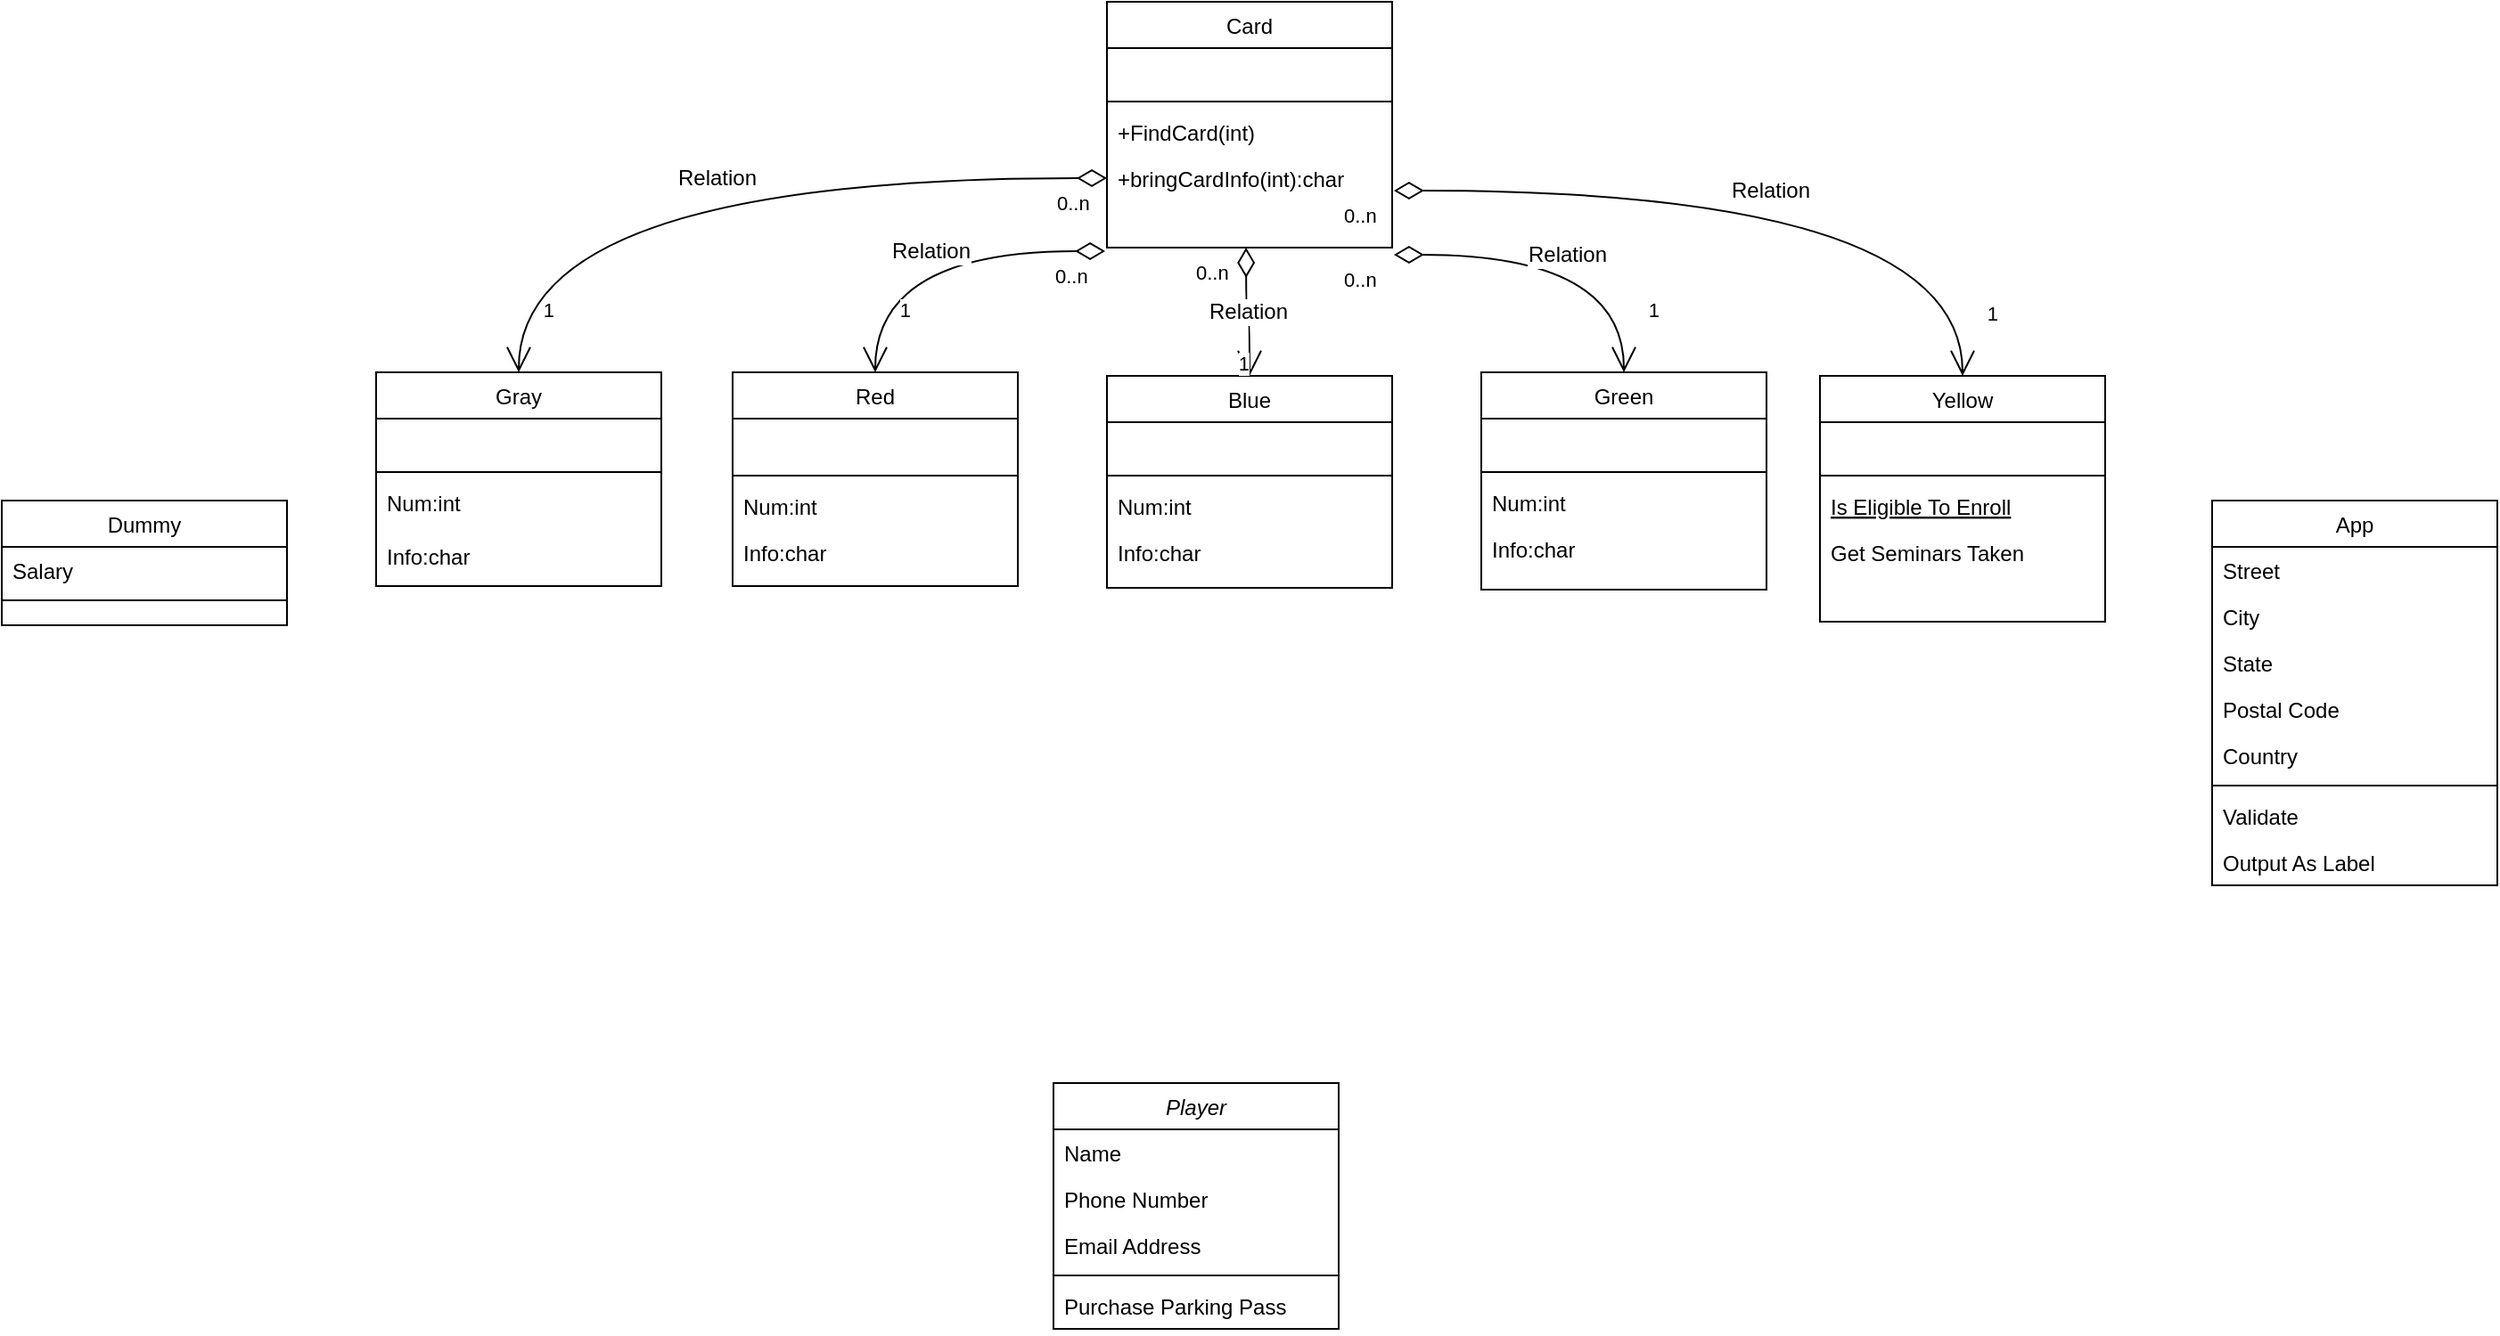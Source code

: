 <mxfile version="24.2.5" type="github">
  <diagram id="C5RBs43oDa-KdzZeNtuy" name="Page-1">
    <mxGraphModel dx="2213" dy="2012" grid="1" gridSize="10" guides="1" tooltips="1" connect="1" arrows="1" fold="1" page="1" pageScale="1" pageWidth="827" pageHeight="1169" math="0" shadow="0">
      <root>
        <mxCell id="WIyWlLk6GJQsqaUBKTNV-0" />
        <mxCell id="WIyWlLk6GJQsqaUBKTNV-1" parent="WIyWlLk6GJQsqaUBKTNV-0" />
        <mxCell id="zkfFHV4jXpPFQw0GAbJ--0" value="Player" style="swimlane;fontStyle=2;align=center;verticalAlign=top;childLayout=stackLayout;horizontal=1;startSize=26;horizontalStack=0;resizeParent=1;resizeLast=0;collapsible=1;marginBottom=0;rounded=0;shadow=0;strokeWidth=1;" parent="WIyWlLk6GJQsqaUBKTNV-1" vertex="1">
          <mxGeometry x="340" y="447" width="160" height="138" as="geometry">
            <mxRectangle x="290" y="670" width="160" height="26" as="alternateBounds" />
          </mxGeometry>
        </mxCell>
        <mxCell id="zkfFHV4jXpPFQw0GAbJ--1" value="Name" style="text;align=left;verticalAlign=top;spacingLeft=4;spacingRight=4;overflow=hidden;rotatable=0;points=[[0,0.5],[1,0.5]];portConstraint=eastwest;" parent="zkfFHV4jXpPFQw0GAbJ--0" vertex="1">
          <mxGeometry y="26" width="160" height="26" as="geometry" />
        </mxCell>
        <mxCell id="zkfFHV4jXpPFQw0GAbJ--2" value="Phone Number" style="text;align=left;verticalAlign=top;spacingLeft=4;spacingRight=4;overflow=hidden;rotatable=0;points=[[0,0.5],[1,0.5]];portConstraint=eastwest;rounded=0;shadow=0;html=0;" parent="zkfFHV4jXpPFQw0GAbJ--0" vertex="1">
          <mxGeometry y="52" width="160" height="26" as="geometry" />
        </mxCell>
        <mxCell id="zkfFHV4jXpPFQw0GAbJ--3" value="Email Address" style="text;align=left;verticalAlign=top;spacingLeft=4;spacingRight=4;overflow=hidden;rotatable=0;points=[[0,0.5],[1,0.5]];portConstraint=eastwest;rounded=0;shadow=0;html=0;" parent="zkfFHV4jXpPFQw0GAbJ--0" vertex="1">
          <mxGeometry y="78" width="160" height="26" as="geometry" />
        </mxCell>
        <mxCell id="zkfFHV4jXpPFQw0GAbJ--4" value="" style="line;html=1;strokeWidth=1;align=left;verticalAlign=middle;spacingTop=-1;spacingLeft=3;spacingRight=3;rotatable=0;labelPosition=right;points=[];portConstraint=eastwest;" parent="zkfFHV4jXpPFQw0GAbJ--0" vertex="1">
          <mxGeometry y="104" width="160" height="8" as="geometry" />
        </mxCell>
        <mxCell id="zkfFHV4jXpPFQw0GAbJ--5" value="Purchase Parking Pass" style="text;align=left;verticalAlign=top;spacingLeft=4;spacingRight=4;overflow=hidden;rotatable=0;points=[[0,0.5],[1,0.5]];portConstraint=eastwest;" parent="zkfFHV4jXpPFQw0GAbJ--0" vertex="1">
          <mxGeometry y="112" width="160" height="26" as="geometry" />
        </mxCell>
        <mxCell id="zkfFHV4jXpPFQw0GAbJ--6" value="Card" style="swimlane;fontStyle=0;align=center;verticalAlign=top;childLayout=stackLayout;horizontal=1;startSize=26;horizontalStack=0;resizeParent=1;resizeLast=0;collapsible=1;marginBottom=0;rounded=0;shadow=0;strokeWidth=1;" parent="WIyWlLk6GJQsqaUBKTNV-1" vertex="1">
          <mxGeometry x="370" y="-160" width="160" height="138" as="geometry">
            <mxRectangle x="270" y="50" width="160" height="26" as="alternateBounds" />
          </mxGeometry>
        </mxCell>
        <mxCell id="zkfFHV4jXpPFQw0GAbJ--8" value=" " style="text;align=left;verticalAlign=top;spacingLeft=4;spacingRight=4;overflow=hidden;rotatable=0;points=[[0,0.5],[1,0.5]];portConstraint=eastwest;rounded=0;shadow=0;html=0;" parent="zkfFHV4jXpPFQw0GAbJ--6" vertex="1">
          <mxGeometry y="26" width="160" height="26" as="geometry" />
        </mxCell>
        <mxCell id="zkfFHV4jXpPFQw0GAbJ--9" value="" style="line;html=1;strokeWidth=1;align=left;verticalAlign=middle;spacingTop=-1;spacingLeft=3;spacingRight=3;rotatable=0;labelPosition=right;points=[];portConstraint=eastwest;" parent="zkfFHV4jXpPFQw0GAbJ--6" vertex="1">
          <mxGeometry y="52" width="160" height="8" as="geometry" />
        </mxCell>
        <mxCell id="zkfFHV4jXpPFQw0GAbJ--10" value="+FindCard(int)" style="text;align=left;verticalAlign=top;spacingLeft=4;spacingRight=4;overflow=hidden;rotatable=0;points=[[0,0.5],[1,0.5]];portConstraint=eastwest;fontStyle=0" parent="zkfFHV4jXpPFQw0GAbJ--6" vertex="1">
          <mxGeometry y="60" width="160" height="26" as="geometry" />
        </mxCell>
        <mxCell id="zkfFHV4jXpPFQw0GAbJ--11" value="+bringCardInfo(int):char" style="text;align=left;verticalAlign=top;spacingLeft=4;spacingRight=4;overflow=hidden;rotatable=0;points=[[0,0.5],[1,0.5]];portConstraint=eastwest;" parent="zkfFHV4jXpPFQw0GAbJ--6" vertex="1">
          <mxGeometry y="86" width="160" height="26" as="geometry" />
        </mxCell>
        <mxCell id="uEOKxOXwt-DspOHRtUhr-36" value=" " style="text;align=left;verticalAlign=top;spacingLeft=4;spacingRight=4;overflow=hidden;rotatable=0;points=[[0,0.5],[1,0.5]];portConstraint=eastwest;" vertex="1" parent="zkfFHV4jXpPFQw0GAbJ--6">
          <mxGeometry y="112" width="160" height="26" as="geometry" />
        </mxCell>
        <mxCell id="zkfFHV4jXpPFQw0GAbJ--13" value="Dummy" style="swimlane;fontStyle=0;align=center;verticalAlign=top;childLayout=stackLayout;horizontal=1;startSize=26;horizontalStack=0;resizeParent=1;resizeLast=0;collapsible=1;marginBottom=0;rounded=0;shadow=0;strokeWidth=1;" parent="WIyWlLk6GJQsqaUBKTNV-1" vertex="1">
          <mxGeometry x="-250" y="120" width="160" height="70" as="geometry">
            <mxRectangle x="70" y="180" width="170" height="26" as="alternateBounds" />
          </mxGeometry>
        </mxCell>
        <mxCell id="zkfFHV4jXpPFQw0GAbJ--14" value="Salary" style="text;align=left;verticalAlign=top;spacingLeft=4;spacingRight=4;overflow=hidden;rotatable=0;points=[[0,0.5],[1,0.5]];portConstraint=eastwest;" parent="zkfFHV4jXpPFQw0GAbJ--13" vertex="1">
          <mxGeometry y="26" width="160" height="26" as="geometry" />
        </mxCell>
        <mxCell id="zkfFHV4jXpPFQw0GAbJ--15" value="" style="line;html=1;strokeWidth=1;align=left;verticalAlign=middle;spacingTop=-1;spacingLeft=3;spacingRight=3;rotatable=0;labelPosition=right;points=[];portConstraint=eastwest;" parent="zkfFHV4jXpPFQw0GAbJ--13" vertex="1">
          <mxGeometry y="52" width="160" height="8" as="geometry" />
        </mxCell>
        <mxCell id="zkfFHV4jXpPFQw0GAbJ--17" value="App" style="swimlane;fontStyle=0;align=center;verticalAlign=top;childLayout=stackLayout;horizontal=1;startSize=26;horizontalStack=0;resizeParent=1;resizeLast=0;collapsible=1;marginBottom=0;rounded=0;shadow=0;strokeWidth=1;" parent="WIyWlLk6GJQsqaUBKTNV-1" vertex="1">
          <mxGeometry x="990" y="120" width="160" height="216" as="geometry">
            <mxRectangle x="480" y="180" width="160" height="26" as="alternateBounds" />
          </mxGeometry>
        </mxCell>
        <mxCell id="zkfFHV4jXpPFQw0GAbJ--18" value="Street" style="text;align=left;verticalAlign=top;spacingLeft=4;spacingRight=4;overflow=hidden;rotatable=0;points=[[0,0.5],[1,0.5]];portConstraint=eastwest;" parent="zkfFHV4jXpPFQw0GAbJ--17" vertex="1">
          <mxGeometry y="26" width="160" height="26" as="geometry" />
        </mxCell>
        <mxCell id="zkfFHV4jXpPFQw0GAbJ--19" value="City" style="text;align=left;verticalAlign=top;spacingLeft=4;spacingRight=4;overflow=hidden;rotatable=0;points=[[0,0.5],[1,0.5]];portConstraint=eastwest;rounded=0;shadow=0;html=0;" parent="zkfFHV4jXpPFQw0GAbJ--17" vertex="1">
          <mxGeometry y="52" width="160" height="26" as="geometry" />
        </mxCell>
        <mxCell id="zkfFHV4jXpPFQw0GAbJ--20" value="State" style="text;align=left;verticalAlign=top;spacingLeft=4;spacingRight=4;overflow=hidden;rotatable=0;points=[[0,0.5],[1,0.5]];portConstraint=eastwest;rounded=0;shadow=0;html=0;" parent="zkfFHV4jXpPFQw0GAbJ--17" vertex="1">
          <mxGeometry y="78" width="160" height="26" as="geometry" />
        </mxCell>
        <mxCell id="zkfFHV4jXpPFQw0GAbJ--21" value="Postal Code" style="text;align=left;verticalAlign=top;spacingLeft=4;spacingRight=4;overflow=hidden;rotatable=0;points=[[0,0.5],[1,0.5]];portConstraint=eastwest;rounded=0;shadow=0;html=0;" parent="zkfFHV4jXpPFQw0GAbJ--17" vertex="1">
          <mxGeometry y="104" width="160" height="26" as="geometry" />
        </mxCell>
        <mxCell id="zkfFHV4jXpPFQw0GAbJ--22" value="Country" style="text;align=left;verticalAlign=top;spacingLeft=4;spacingRight=4;overflow=hidden;rotatable=0;points=[[0,0.5],[1,0.5]];portConstraint=eastwest;rounded=0;shadow=0;html=0;" parent="zkfFHV4jXpPFQw0GAbJ--17" vertex="1">
          <mxGeometry y="130" width="160" height="26" as="geometry" />
        </mxCell>
        <mxCell id="zkfFHV4jXpPFQw0GAbJ--23" value="" style="line;html=1;strokeWidth=1;align=left;verticalAlign=middle;spacingTop=-1;spacingLeft=3;spacingRight=3;rotatable=0;labelPosition=right;points=[];portConstraint=eastwest;" parent="zkfFHV4jXpPFQw0GAbJ--17" vertex="1">
          <mxGeometry y="156" width="160" height="8" as="geometry" />
        </mxCell>
        <mxCell id="zkfFHV4jXpPFQw0GAbJ--24" value="Validate" style="text;align=left;verticalAlign=top;spacingLeft=4;spacingRight=4;overflow=hidden;rotatable=0;points=[[0,0.5],[1,0.5]];portConstraint=eastwest;" parent="zkfFHV4jXpPFQw0GAbJ--17" vertex="1">
          <mxGeometry y="164" width="160" height="26" as="geometry" />
        </mxCell>
        <mxCell id="zkfFHV4jXpPFQw0GAbJ--25" value="Output As Label" style="text;align=left;verticalAlign=top;spacingLeft=4;spacingRight=4;overflow=hidden;rotatable=0;points=[[0,0.5],[1,0.5]];portConstraint=eastwest;" parent="zkfFHV4jXpPFQw0GAbJ--17" vertex="1">
          <mxGeometry y="190" width="160" height="26" as="geometry" />
        </mxCell>
        <mxCell id="uEOKxOXwt-DspOHRtUhr-0" value="Gray" style="swimlane;fontStyle=0;align=center;verticalAlign=top;childLayout=stackLayout;horizontal=1;startSize=26;horizontalStack=0;resizeParent=1;resizeLast=0;collapsible=1;marginBottom=0;rounded=0;shadow=0;strokeWidth=1;" vertex="1" parent="WIyWlLk6GJQsqaUBKTNV-1">
          <mxGeometry x="-40" y="48" width="160" height="120" as="geometry">
            <mxRectangle x="270" y="50" width="160" height="26" as="alternateBounds" />
          </mxGeometry>
        </mxCell>
        <mxCell id="uEOKxOXwt-DspOHRtUhr-2" value=" " style="text;align=left;verticalAlign=top;spacingLeft=4;spacingRight=4;overflow=hidden;rotatable=0;points=[[0,0.5],[1,0.5]];portConstraint=eastwest;rounded=0;shadow=0;html=0;" vertex="1" parent="uEOKxOXwt-DspOHRtUhr-0">
          <mxGeometry y="26" width="160" height="26" as="geometry" />
        </mxCell>
        <mxCell id="uEOKxOXwt-DspOHRtUhr-3" value="" style="line;html=1;strokeWidth=1;align=left;verticalAlign=middle;spacingTop=-1;spacingLeft=3;spacingRight=3;rotatable=0;labelPosition=right;points=[];portConstraint=eastwest;" vertex="1" parent="uEOKxOXwt-DspOHRtUhr-0">
          <mxGeometry y="52" width="160" height="8" as="geometry" />
        </mxCell>
        <mxCell id="uEOKxOXwt-DspOHRtUhr-4" value="Num:int " style="text;align=left;verticalAlign=top;spacingLeft=4;spacingRight=4;overflow=hidden;rotatable=0;points=[[0,0.5],[1,0.5]];portConstraint=eastwest;fontStyle=0" vertex="1" parent="uEOKxOXwt-DspOHRtUhr-0">
          <mxGeometry y="60" width="160" height="30" as="geometry" />
        </mxCell>
        <mxCell id="uEOKxOXwt-DspOHRtUhr-5" value="Info:char" style="text;align=left;verticalAlign=top;spacingLeft=4;spacingRight=4;overflow=hidden;rotatable=0;points=[[0,0.5],[1,0.5]];portConstraint=eastwest;" vertex="1" parent="uEOKxOXwt-DspOHRtUhr-0">
          <mxGeometry y="90" width="160" height="30" as="geometry" />
        </mxCell>
        <mxCell id="uEOKxOXwt-DspOHRtUhr-12" value="Red" style="swimlane;fontStyle=0;align=center;verticalAlign=top;childLayout=stackLayout;horizontal=1;startSize=26;horizontalStack=0;resizeParent=1;resizeLast=0;collapsible=1;marginBottom=0;rounded=0;shadow=0;strokeWidth=1;" vertex="1" parent="WIyWlLk6GJQsqaUBKTNV-1">
          <mxGeometry x="160" y="48" width="160" height="120" as="geometry">
            <mxRectangle x="270" y="50" width="160" height="26" as="alternateBounds" />
          </mxGeometry>
        </mxCell>
        <mxCell id="uEOKxOXwt-DspOHRtUhr-14" value=" " style="text;align=left;verticalAlign=top;spacingLeft=4;spacingRight=4;overflow=hidden;rotatable=0;points=[[0,0.5],[1,0.5]];portConstraint=eastwest;rounded=0;shadow=0;html=0;" vertex="1" parent="uEOKxOXwt-DspOHRtUhr-12">
          <mxGeometry y="26" width="160" height="28" as="geometry" />
        </mxCell>
        <mxCell id="uEOKxOXwt-DspOHRtUhr-15" value="" style="line;html=1;strokeWidth=1;align=left;verticalAlign=middle;spacingTop=-1;spacingLeft=3;spacingRight=3;rotatable=0;labelPosition=right;points=[];portConstraint=eastwest;" vertex="1" parent="uEOKxOXwt-DspOHRtUhr-12">
          <mxGeometry y="54" width="160" height="8" as="geometry" />
        </mxCell>
        <mxCell id="uEOKxOXwt-DspOHRtUhr-16" value="Num:int " style="text;align=left;verticalAlign=top;spacingLeft=4;spacingRight=4;overflow=hidden;rotatable=0;points=[[0,0.5],[1,0.5]];portConstraint=eastwest;fontStyle=0" vertex="1" parent="uEOKxOXwt-DspOHRtUhr-12">
          <mxGeometry y="62" width="160" height="26" as="geometry" />
        </mxCell>
        <mxCell id="uEOKxOXwt-DspOHRtUhr-17" value="Info:char" style="text;align=left;verticalAlign=top;spacingLeft=4;spacingRight=4;overflow=hidden;rotatable=0;points=[[0,0.5],[1,0.5]];portConstraint=eastwest;" vertex="1" parent="uEOKxOXwt-DspOHRtUhr-12">
          <mxGeometry y="88" width="160" height="32" as="geometry" />
        </mxCell>
        <mxCell id="uEOKxOXwt-DspOHRtUhr-24" value="Yellow" style="swimlane;fontStyle=0;align=center;verticalAlign=top;childLayout=stackLayout;horizontal=1;startSize=26;horizontalStack=0;resizeParent=1;resizeLast=0;collapsible=1;marginBottom=0;rounded=0;shadow=0;strokeWidth=1;" vertex="1" parent="WIyWlLk6GJQsqaUBKTNV-1">
          <mxGeometry x="770" y="50" width="160" height="138" as="geometry">
            <mxRectangle x="270" y="50" width="160" height="26" as="alternateBounds" />
          </mxGeometry>
        </mxCell>
        <mxCell id="uEOKxOXwt-DspOHRtUhr-26" value=" " style="text;align=left;verticalAlign=top;spacingLeft=4;spacingRight=4;overflow=hidden;rotatable=0;points=[[0,0.5],[1,0.5]];portConstraint=eastwest;rounded=0;shadow=0;html=0;" vertex="1" parent="uEOKxOXwt-DspOHRtUhr-24">
          <mxGeometry y="26" width="160" height="26" as="geometry" />
        </mxCell>
        <mxCell id="uEOKxOXwt-DspOHRtUhr-27" value="" style="line;html=1;strokeWidth=1;align=left;verticalAlign=middle;spacingTop=-1;spacingLeft=3;spacingRight=3;rotatable=0;labelPosition=right;points=[];portConstraint=eastwest;" vertex="1" parent="uEOKxOXwt-DspOHRtUhr-24">
          <mxGeometry y="52" width="160" height="8" as="geometry" />
        </mxCell>
        <mxCell id="uEOKxOXwt-DspOHRtUhr-28" value="Is Eligible To Enroll" style="text;align=left;verticalAlign=top;spacingLeft=4;spacingRight=4;overflow=hidden;rotatable=0;points=[[0,0.5],[1,0.5]];portConstraint=eastwest;fontStyle=4" vertex="1" parent="uEOKxOXwt-DspOHRtUhr-24">
          <mxGeometry y="60" width="160" height="26" as="geometry" />
        </mxCell>
        <mxCell id="uEOKxOXwt-DspOHRtUhr-29" value="Get Seminars Taken" style="text;align=left;verticalAlign=top;spacingLeft=4;spacingRight=4;overflow=hidden;rotatable=0;points=[[0,0.5],[1,0.5]];portConstraint=eastwest;" vertex="1" parent="uEOKxOXwt-DspOHRtUhr-24">
          <mxGeometry y="86" width="160" height="26" as="geometry" />
        </mxCell>
        <mxCell id="uEOKxOXwt-DspOHRtUhr-18" value="Green" style="swimlane;fontStyle=0;align=center;verticalAlign=top;childLayout=stackLayout;horizontal=1;startSize=26;horizontalStack=0;resizeParent=1;resizeLast=0;collapsible=1;marginBottom=0;rounded=0;shadow=0;strokeWidth=1;" vertex="1" parent="WIyWlLk6GJQsqaUBKTNV-1">
          <mxGeometry x="580" y="48" width="160" height="122" as="geometry">
            <mxRectangle x="270" y="50" width="160" height="26" as="alternateBounds" />
          </mxGeometry>
        </mxCell>
        <mxCell id="uEOKxOXwt-DspOHRtUhr-20" value=" " style="text;align=left;verticalAlign=top;spacingLeft=4;spacingRight=4;overflow=hidden;rotatable=0;points=[[0,0.5],[1,0.5]];portConstraint=eastwest;rounded=0;shadow=0;html=0;" vertex="1" parent="uEOKxOXwt-DspOHRtUhr-18">
          <mxGeometry y="26" width="160" height="26" as="geometry" />
        </mxCell>
        <mxCell id="uEOKxOXwt-DspOHRtUhr-21" value="" style="line;html=1;strokeWidth=1;align=left;verticalAlign=middle;spacingTop=-1;spacingLeft=3;spacingRight=3;rotatable=0;labelPosition=right;points=[];portConstraint=eastwest;" vertex="1" parent="uEOKxOXwt-DspOHRtUhr-18">
          <mxGeometry y="52" width="160" height="8" as="geometry" />
        </mxCell>
        <mxCell id="uEOKxOXwt-DspOHRtUhr-23" value="Num:int " style="text;align=left;verticalAlign=top;spacingLeft=4;spacingRight=4;overflow=hidden;rotatable=0;points=[[0,0.5],[1,0.5]];portConstraint=eastwest;" vertex="1" parent="uEOKxOXwt-DspOHRtUhr-18">
          <mxGeometry y="60" width="160" height="26" as="geometry" />
        </mxCell>
        <mxCell id="uEOKxOXwt-DspOHRtUhr-54" value="Info:char" style="text;align=left;verticalAlign=top;spacingLeft=4;spacingRight=4;overflow=hidden;rotatable=0;points=[[0,0.5],[1,0.5]];portConstraint=eastwest;" vertex="1" parent="uEOKxOXwt-DspOHRtUhr-18">
          <mxGeometry y="86" width="160" height="26" as="geometry" />
        </mxCell>
        <mxCell id="uEOKxOXwt-DspOHRtUhr-6" value="Blue" style="swimlane;fontStyle=0;align=center;verticalAlign=top;childLayout=stackLayout;horizontal=1;startSize=26;horizontalStack=0;resizeParent=1;resizeLast=0;collapsible=1;marginBottom=0;rounded=0;shadow=0;strokeWidth=1;" vertex="1" parent="WIyWlLk6GJQsqaUBKTNV-1">
          <mxGeometry x="370" y="50" width="160" height="119" as="geometry">
            <mxRectangle x="270" y="50" width="160" height="26" as="alternateBounds" />
          </mxGeometry>
        </mxCell>
        <mxCell id="uEOKxOXwt-DspOHRtUhr-8" value=" " style="text;align=left;verticalAlign=top;spacingLeft=4;spacingRight=4;overflow=hidden;rotatable=0;points=[[0,0.5],[1,0.5]];portConstraint=eastwest;rounded=0;shadow=0;html=0;" vertex="1" parent="uEOKxOXwt-DspOHRtUhr-6">
          <mxGeometry y="26" width="160" height="26" as="geometry" />
        </mxCell>
        <mxCell id="uEOKxOXwt-DspOHRtUhr-9" value="" style="line;html=1;strokeWidth=1;align=left;verticalAlign=middle;spacingTop=-1;spacingLeft=3;spacingRight=3;rotatable=0;labelPosition=right;points=[];portConstraint=eastwest;" vertex="1" parent="uEOKxOXwt-DspOHRtUhr-6">
          <mxGeometry y="52" width="160" height="8" as="geometry" />
        </mxCell>
        <mxCell id="uEOKxOXwt-DspOHRtUhr-11" value="Num:int " style="text;align=left;verticalAlign=top;spacingLeft=4;spacingRight=4;overflow=hidden;rotatable=0;points=[[0,0.5],[1,0.5]];portConstraint=eastwest;" vertex="1" parent="uEOKxOXwt-DspOHRtUhr-6">
          <mxGeometry y="60" width="160" height="26" as="geometry" />
        </mxCell>
        <mxCell id="uEOKxOXwt-DspOHRtUhr-37" value="Info:char" style="text;align=left;verticalAlign=top;spacingLeft=4;spacingRight=4;overflow=hidden;rotatable=0;points=[[0,0.5],[1,0.5]];portConstraint=eastwest;" vertex="1" parent="uEOKxOXwt-DspOHRtUhr-6">
          <mxGeometry y="86" width="160" height="26" as="geometry" />
        </mxCell>
        <mxCell id="uEOKxOXwt-DspOHRtUhr-38" value="Relation" style="endArrow=open;html=1;endSize=12;startArrow=diamondThin;startSize=14;startFill=0;edgeStyle=orthogonalEdgeStyle;rounded=0;fontSize=12;curved=1;exitX=0;exitY=0.5;exitDx=0;exitDy=0;entryX=0.5;entryY=0;entryDx=0;entryDy=0;" edge="1" parent="WIyWlLk6GJQsqaUBKTNV-1" source="zkfFHV4jXpPFQw0GAbJ--11" target="uEOKxOXwt-DspOHRtUhr-0">
          <mxGeometry relative="1" as="geometry">
            <mxPoint x="330" y="240" as="sourcePoint" />
            <mxPoint x="140" y="-110" as="targetPoint" />
          </mxGeometry>
        </mxCell>
        <mxCell id="uEOKxOXwt-DspOHRtUhr-39" value="0..n" style="edgeLabel;resizable=0;html=1;align=left;verticalAlign=top;" connectable="0" vertex="1" parent="uEOKxOXwt-DspOHRtUhr-38">
          <mxGeometry x="-1" relative="1" as="geometry">
            <mxPoint x="-30" y="1" as="offset" />
          </mxGeometry>
        </mxCell>
        <mxCell id="uEOKxOXwt-DspOHRtUhr-40" value="1" style="edgeLabel;resizable=0;html=1;align=right;verticalAlign=top;" connectable="0" vertex="1" parent="uEOKxOXwt-DspOHRtUhr-38">
          <mxGeometry x="1" relative="1" as="geometry">
            <mxPoint x="20" y="-48" as="offset" />
          </mxGeometry>
        </mxCell>
        <mxCell id="uEOKxOXwt-DspOHRtUhr-42" value="Relation" style="endArrow=open;html=1;endSize=12;startArrow=diamondThin;startSize=14;startFill=0;edgeStyle=orthogonalEdgeStyle;rounded=0;fontSize=12;curved=1;exitX=-0.006;exitY=1.077;exitDx=0;exitDy=0;entryX=0.5;entryY=0;entryDx=0;entryDy=0;exitPerimeter=0;" edge="1" parent="WIyWlLk6GJQsqaUBKTNV-1" source="uEOKxOXwt-DspOHRtUhr-36" target="uEOKxOXwt-DspOHRtUhr-12">
          <mxGeometry relative="1" as="geometry">
            <mxPoint x="380" y="-51" as="sourcePoint" />
            <mxPoint x="50" y="58" as="targetPoint" />
          </mxGeometry>
        </mxCell>
        <mxCell id="uEOKxOXwt-DspOHRtUhr-43" value="0..n" style="edgeLabel;resizable=0;html=1;align=left;verticalAlign=top;" connectable="0" vertex="1" parent="uEOKxOXwt-DspOHRtUhr-42">
          <mxGeometry x="-1" relative="1" as="geometry">
            <mxPoint x="-30" y="1" as="offset" />
          </mxGeometry>
        </mxCell>
        <mxCell id="uEOKxOXwt-DspOHRtUhr-44" value="1" style="edgeLabel;resizable=0;html=1;align=right;verticalAlign=top;" connectable="0" vertex="1" parent="uEOKxOXwt-DspOHRtUhr-42">
          <mxGeometry x="1" relative="1" as="geometry">
            <mxPoint x="20" y="-48" as="offset" />
          </mxGeometry>
        </mxCell>
        <mxCell id="uEOKxOXwt-DspOHRtUhr-45" value="Relation" style="endArrow=open;html=1;endSize=12;startArrow=diamondThin;startSize=14;startFill=0;edgeStyle=orthogonalEdgeStyle;rounded=0;fontSize=12;curved=1;exitX=0.488;exitY=1;exitDx=0;exitDy=0;entryX=0.5;entryY=0;entryDx=0;entryDy=0;exitPerimeter=0;" edge="1" parent="WIyWlLk6GJQsqaUBKTNV-1" source="uEOKxOXwt-DspOHRtUhr-36" target="uEOKxOXwt-DspOHRtUhr-6">
          <mxGeometry relative="1" as="geometry">
            <mxPoint x="379" y="-10" as="sourcePoint" />
            <mxPoint x="250" y="58" as="targetPoint" />
          </mxGeometry>
        </mxCell>
        <mxCell id="uEOKxOXwt-DspOHRtUhr-46" value="0..n" style="edgeLabel;resizable=0;html=1;align=left;verticalAlign=top;" connectable="0" vertex="1" parent="uEOKxOXwt-DspOHRtUhr-45">
          <mxGeometry x="-1" relative="1" as="geometry">
            <mxPoint x="-30" y="1" as="offset" />
          </mxGeometry>
        </mxCell>
        <mxCell id="uEOKxOXwt-DspOHRtUhr-47" value="1" style="edgeLabel;resizable=0;html=1;align=right;verticalAlign=top;" connectable="0" vertex="1" parent="uEOKxOXwt-DspOHRtUhr-45">
          <mxGeometry x="1" relative="1" as="geometry">
            <mxPoint y="-20" as="offset" />
          </mxGeometry>
        </mxCell>
        <mxCell id="uEOKxOXwt-DspOHRtUhr-48" value="Relation" style="endArrow=open;html=1;endSize=12;startArrow=diamondThin;startSize=14;startFill=0;edgeStyle=orthogonalEdgeStyle;rounded=0;fontSize=12;curved=1;exitX=1.006;exitY=1.154;exitDx=0;exitDy=0;entryX=0.5;entryY=0;entryDx=0;entryDy=0;exitPerimeter=0;" edge="1" parent="WIyWlLk6GJQsqaUBKTNV-1" source="uEOKxOXwt-DspOHRtUhr-36" target="uEOKxOXwt-DspOHRtUhr-18">
          <mxGeometry relative="1" as="geometry">
            <mxPoint x="389" as="sourcePoint" />
            <mxPoint x="260" y="68" as="targetPoint" />
          </mxGeometry>
        </mxCell>
        <mxCell id="uEOKxOXwt-DspOHRtUhr-49" value="0..n" style="edgeLabel;resizable=0;html=1;align=left;verticalAlign=top;" connectable="0" vertex="1" parent="uEOKxOXwt-DspOHRtUhr-48">
          <mxGeometry x="-1" relative="1" as="geometry">
            <mxPoint x="-30" y="1" as="offset" />
          </mxGeometry>
        </mxCell>
        <mxCell id="uEOKxOXwt-DspOHRtUhr-50" value="1" style="edgeLabel;resizable=0;html=1;align=right;verticalAlign=top;" connectable="0" vertex="1" parent="uEOKxOXwt-DspOHRtUhr-48">
          <mxGeometry x="1" relative="1" as="geometry">
            <mxPoint x="20" y="-48" as="offset" />
          </mxGeometry>
        </mxCell>
        <mxCell id="uEOKxOXwt-DspOHRtUhr-51" value="Relation" style="endArrow=open;html=1;endSize=12;startArrow=diamondThin;startSize=14;startFill=0;edgeStyle=orthogonalEdgeStyle;rounded=0;fontSize=12;curved=1;exitX=1.006;exitY=0.769;exitDx=0;exitDy=0;entryX=0.5;entryY=0;entryDx=0;entryDy=0;exitPerimeter=0;" edge="1" parent="WIyWlLk6GJQsqaUBKTNV-1" source="zkfFHV4jXpPFQw0GAbJ--11" target="uEOKxOXwt-DspOHRtUhr-24">
          <mxGeometry relative="1" as="geometry">
            <mxPoint x="399" y="10" as="sourcePoint" />
            <mxPoint x="270" y="78" as="targetPoint" />
          </mxGeometry>
        </mxCell>
        <mxCell id="uEOKxOXwt-DspOHRtUhr-52" value="0..n" style="edgeLabel;resizable=0;html=1;align=left;verticalAlign=top;" connectable="0" vertex="1" parent="uEOKxOXwt-DspOHRtUhr-51">
          <mxGeometry x="-1" relative="1" as="geometry">
            <mxPoint x="-30" y="1" as="offset" />
          </mxGeometry>
        </mxCell>
        <mxCell id="uEOKxOXwt-DspOHRtUhr-53" value="1" style="edgeLabel;resizable=0;html=1;align=right;verticalAlign=top;" connectable="0" vertex="1" parent="uEOKxOXwt-DspOHRtUhr-51">
          <mxGeometry x="1" relative="1" as="geometry">
            <mxPoint x="20" y="-48" as="offset" />
          </mxGeometry>
        </mxCell>
      </root>
    </mxGraphModel>
  </diagram>
</mxfile>
